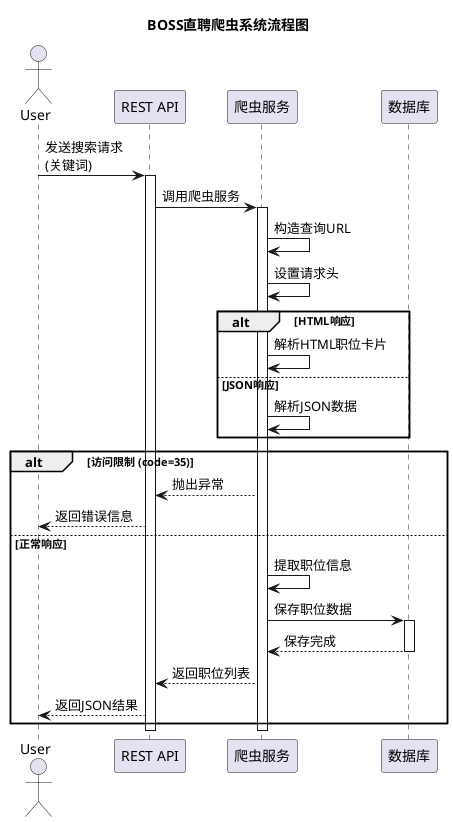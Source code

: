 @startuml BOSS直聘爬虫系统流程

skinparam backgroundColor white
skinparam handwritten false

title BOSS直聘爬虫系统流程图

actor User
participant "REST API" as API
participant "爬虫服务" as Scraper
participant "数据库" as DB

User -> API: 发送搜索请求\n(关键词)
activate API

API -> Scraper: 调用爬虫服务
activate Scraper

Scraper -> Scraper: 构造查询URL
Scraper -> Scraper: 设置请求头

alt HTML响应
    Scraper -> Scraper: 解析HTML职位卡片
else JSON响应
    Scraper -> Scraper: 解析JSON数据
end

alt 访问限制 (code=35)
    Scraper --> API: 抛出异常
    API --> User: 返回错误信息
else 正常响应
    Scraper -> Scraper: 提取职位信息
    Scraper -> DB: 保存职位数据
    activate DB
    DB --> Scraper: 保存完成
    deactivate DB
    Scraper --> API: 返回职位列表
    API --> User: 返回JSON结果
end

deactivate Scraper
deactivate API

@enduml